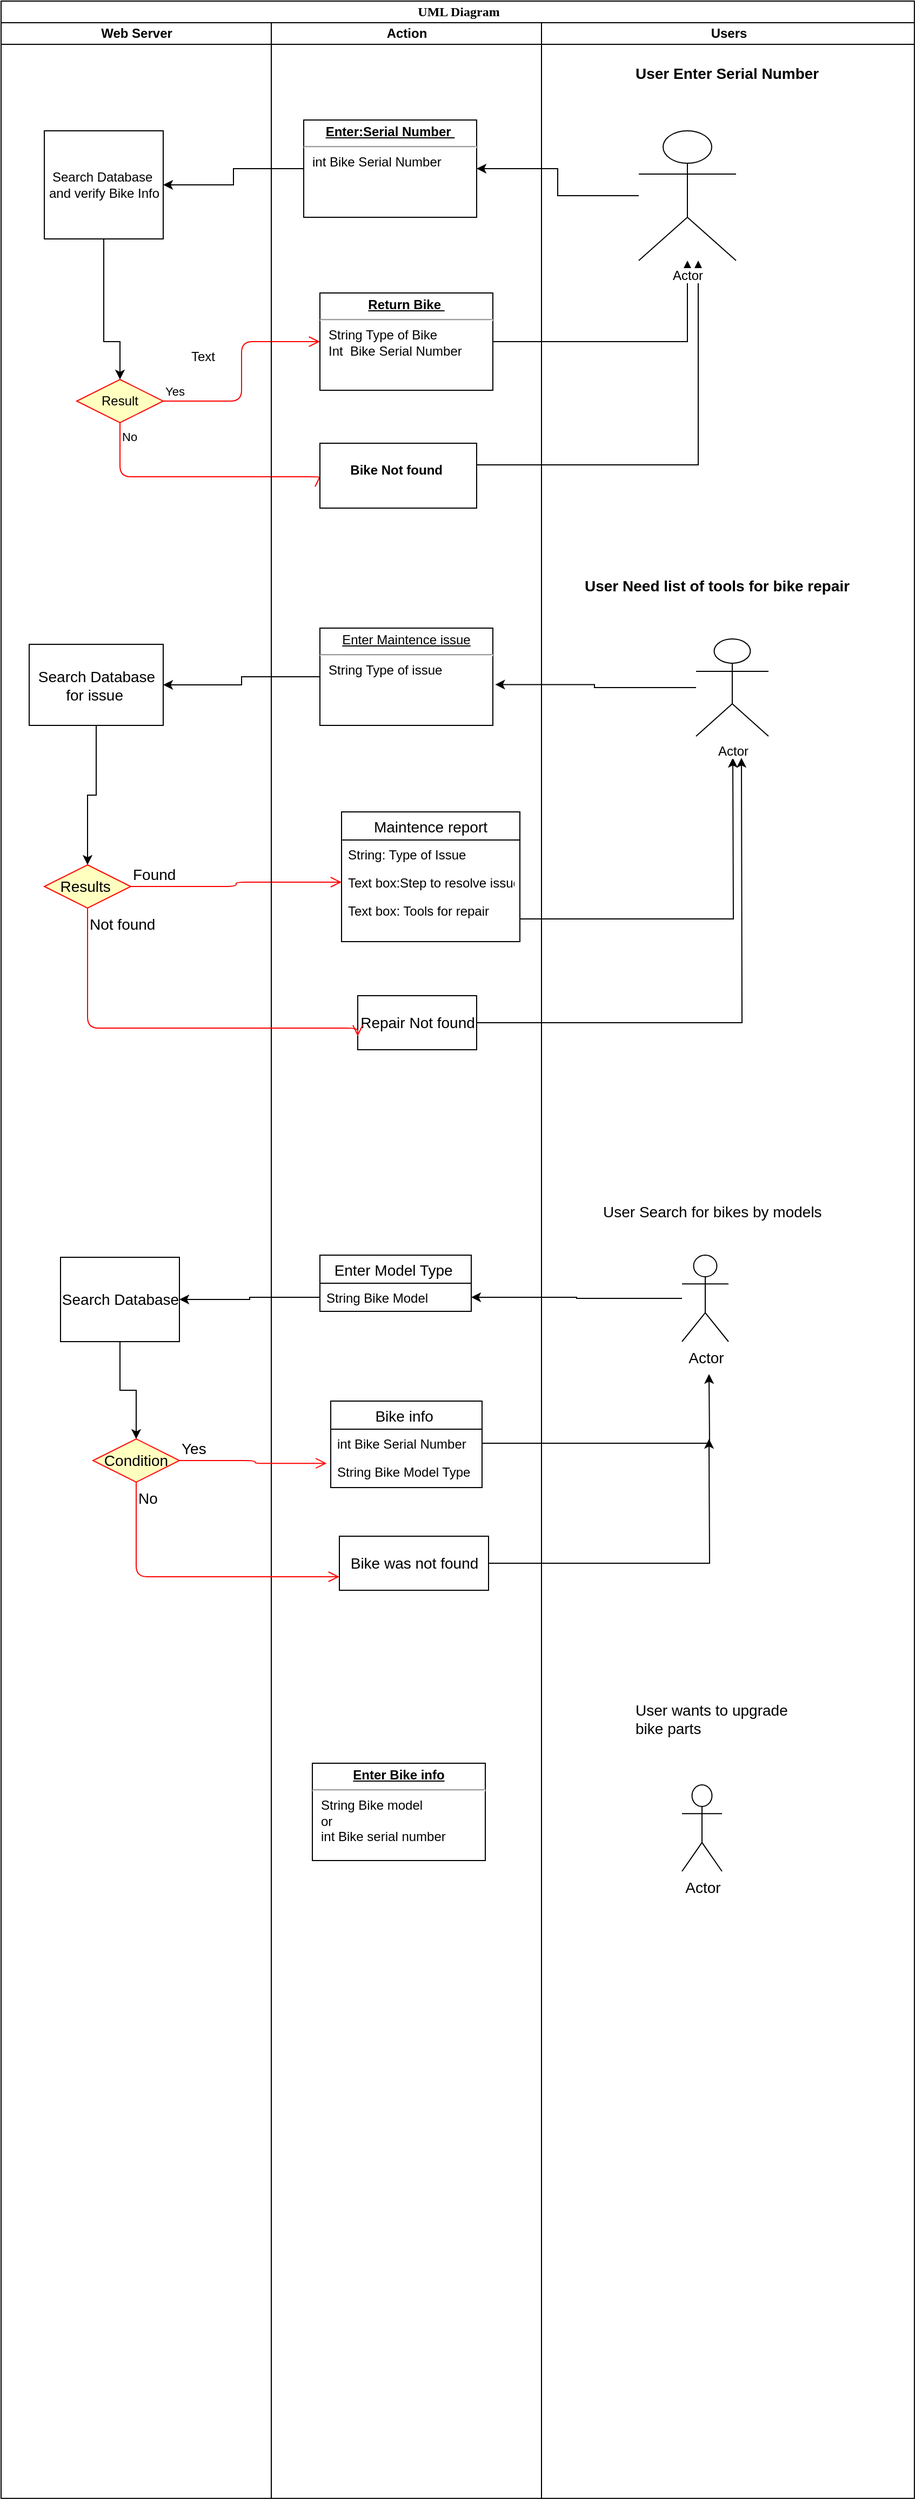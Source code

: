 <mxfile version="10.5.0" type="github"><diagram name="Page-1" id="0783ab3e-0a74-02c8-0abd-f7b4e66b4bec"><mxGraphModel dx="995" dy="582" grid="1" gridSize="10" guides="1" tooltips="1" connect="1" arrows="1" fold="1" page="1" pageScale="1" pageWidth="850" pageHeight="1100" background="#ffffff" math="0" shadow="0"><root><mxCell id="0"/><mxCell id="1" parent="0"/><mxCell id="1c1d494c118603dd-1" value="UML Diagram" style="swimlane;html=1;childLayout=stackLayout;startSize=20;rounded=0;shadow=0;comic=0;labelBackgroundColor=none;strokeColor=#000000;strokeWidth=1;fillColor=#ffffff;fontFamily=Verdana;fontSize=12;fontColor=#000000;align=center;" parent="1" vertex="1"><mxGeometry x="25" y="30" width="845" height="2310" as="geometry"/></mxCell><mxCell id="M19jZYQVw4O0VllqQNXt-19" style="edgeStyle=orthogonalEdgeStyle;rounded=0;orthogonalLoop=1;jettySize=auto;html=1;entryX=1;entryY=0.5;entryDx=0;entryDy=0;" edge="1" parent="1c1d494c118603dd-1" source="M19jZYQVw4O0VllqQNXt-10" target="M19jZYQVw4O0VllqQNXt-16"><mxGeometry relative="1" as="geometry"/></mxCell><mxCell id="M19jZYQVw4O0VllqQNXt-66" style="edgeStyle=orthogonalEdgeStyle;rounded=0;orthogonalLoop=1;jettySize=auto;html=1;entryX=1;entryY=0.5;entryDx=0;entryDy=0;" edge="1" parent="1c1d494c118603dd-1" source="M19jZYQVw4O0VllqQNXt-16" target="M19jZYQVw4O0VllqQNXt-8"><mxGeometry relative="1" as="geometry"/></mxCell><mxCell id="M19jZYQVw4O0VllqQNXt-71" style="edgeStyle=orthogonalEdgeStyle;rounded=0;orthogonalLoop=1;jettySize=auto;html=1;" edge="1" parent="1c1d494c118603dd-1" source="M19jZYQVw4O0VllqQNXt-68" target="M19jZYQVw4O0VllqQNXt-10"><mxGeometry relative="1" as="geometry"/></mxCell><mxCell id="M19jZYQVw4O0VllqQNXt-74" value="No" style="edgeStyle=orthogonalEdgeStyle;html=1;align=left;verticalAlign=top;endArrow=open;endSize=8;strokeColor=#ff0000;entryX=0;entryY=0.5;entryDx=0;entryDy=0;" edge="1" source="M19jZYQVw4O0VllqQNXt-72" parent="1c1d494c118603dd-1" target="M19jZYQVw4O0VllqQNXt-75"><mxGeometry x="-1" relative="1" as="geometry"><mxPoint x="110" y="490" as="targetPoint"/><Array as="points"><mxPoint x="110" y="440"/></Array></mxGeometry></mxCell><mxCell id="M19jZYQVw4O0VllqQNXt-77" style="edgeStyle=orthogonalEdgeStyle;rounded=0;orthogonalLoop=1;jettySize=auto;html=1;" edge="1" parent="1c1d494c118603dd-1" source="M19jZYQVw4O0VllqQNXt-75"><mxGeometry relative="1" as="geometry"><mxPoint x="645" y="240" as="targetPoint"/><Array as="points"><mxPoint x="645" y="429"/></Array></mxGeometry></mxCell><mxCell id="1c1d494c118603dd-2" value="Web Server" style="swimlane;html=1;startSize=20;" parent="1c1d494c118603dd-1" vertex="1"><mxGeometry y="20" width="250" height="2290" as="geometry"/></mxCell><mxCell id="M19jZYQVw4O0VllqQNXt-8" value="Search Database&amp;nbsp;&lt;br&gt;and verify Bike Info&lt;br&gt;" style="html=1;" vertex="1" parent="1c1d494c118603dd-2"><mxGeometry x="40" y="100" width="110" height="100" as="geometry"/></mxCell><mxCell id="M19jZYQVw4O0VllqQNXt-72" value="Result" style="rhombus;whiteSpace=wrap;html=1;fillColor=#ffffc0;strokeColor=#ff0000;" vertex="1" parent="1c1d494c118603dd-2"><mxGeometry x="70" y="330" width="80" height="40" as="geometry"/></mxCell><mxCell id="M19jZYQVw4O0VllqQNXt-69" style="edgeStyle=orthogonalEdgeStyle;rounded=0;orthogonalLoop=1;jettySize=auto;html=1;entryX=0.5;entryY=0;entryDx=0;entryDy=0;" edge="1" parent="1c1d494c118603dd-2" source="M19jZYQVw4O0VllqQNXt-8" target="M19jZYQVw4O0VllqQNXt-72"><mxGeometry relative="1" as="geometry"><mxPoint x="95" y="360" as="targetPoint"/><Array as="points"><mxPoint x="95" y="295"/><mxPoint x="110" y="295"/></Array></mxGeometry></mxCell><mxCell id="M19jZYQVw4O0VllqQNXt-101" style="edgeStyle=orthogonalEdgeStyle;rounded=0;orthogonalLoop=1;jettySize=auto;html=1;entryX=0.5;entryY=0;entryDx=0;entryDy=0;fontSize=14;" edge="1" parent="1c1d494c118603dd-2" source="M19jZYQVw4O0VllqQNXt-90" target="M19jZYQVw4O0VllqQNXt-98"><mxGeometry relative="1" as="geometry"/></mxCell><mxCell id="M19jZYQVw4O0VllqQNXt-90" value="Search Database&lt;br&gt;for issue&amp;nbsp;&lt;br&gt;" style="html=1;fontSize=14;" vertex="1" parent="1c1d494c118603dd-2"><mxGeometry x="26" y="575" width="124" height="75" as="geometry"/></mxCell><mxCell id="M19jZYQVw4O0VllqQNXt-98" value="Results&amp;nbsp;" style="rhombus;whiteSpace=wrap;html=1;fillColor=#ffffc0;strokeColor=#ff0000;fontSize=14;" vertex="1" parent="1c1d494c118603dd-2"><mxGeometry x="40" y="779" width="80" height="40" as="geometry"/></mxCell><mxCell id="M19jZYQVw4O0VllqQNXt-140" style="edgeStyle=orthogonalEdgeStyle;rounded=0;orthogonalLoop=1;jettySize=auto;html=1;entryX=0.5;entryY=0;entryDx=0;entryDy=0;fontSize=14;" edge="1" parent="1c1d494c118603dd-2" source="M19jZYQVw4O0VllqQNXt-126" target="M19jZYQVw4O0VllqQNXt-127"><mxGeometry relative="1" as="geometry"/></mxCell><mxCell id="M19jZYQVw4O0VllqQNXt-126" value="Search Database" style="html=1;fontSize=14;" vertex="1" parent="1c1d494c118603dd-2"><mxGeometry x="55" y="1142" width="110" height="78" as="geometry"/></mxCell><mxCell id="M19jZYQVw4O0VllqQNXt-127" value="Condition" style="rhombus;whiteSpace=wrap;html=1;fillColor=#ffffc0;strokeColor=#ff0000;fontSize=14;" vertex="1" parent="1c1d494c118603dd-2"><mxGeometry x="85" y="1310" width="80" height="40" as="geometry"/></mxCell><mxCell id="M19jZYQVw4O0VllqQNXt-73" value="Yes" style="edgeStyle=orthogonalEdgeStyle;html=1;align=left;verticalAlign=bottom;endArrow=open;endSize=8;strokeColor=#ff0000;entryX=0;entryY=0.5;entryDx=0;entryDy=0;exitX=1;exitY=0.5;exitDx=0;exitDy=0;" edge="1" source="M19jZYQVw4O0VllqQNXt-72" parent="1c1d494c118603dd-1" target="M19jZYQVw4O0VllqQNXt-68"><mxGeometry x="-1" relative="1" as="geometry"><mxPoint x="225" y="700" as="targetPoint"/><mxPoint x="165" y="362" as="sourcePoint"/></mxGeometry></mxCell><mxCell id="M19jZYQVw4O0VllqQNXt-96" style="edgeStyle=orthogonalEdgeStyle;rounded=0;orthogonalLoop=1;jettySize=auto;html=1;entryX=1.014;entryY=0.58;entryDx=0;entryDy=0;entryPerimeter=0;fontSize=14;" edge="1" parent="1c1d494c118603dd-1" source="M19jZYQVw4O0VllqQNXt-86" target="M19jZYQVw4O0VllqQNXt-88"><mxGeometry relative="1" as="geometry"/></mxCell><mxCell id="M19jZYQVw4O0VllqQNXt-97" style="edgeStyle=orthogonalEdgeStyle;rounded=0;orthogonalLoop=1;jettySize=auto;html=1;entryX=1;entryY=0.5;entryDx=0;entryDy=0;fontSize=14;" edge="1" parent="1c1d494c118603dd-1" source="M19jZYQVw4O0VllqQNXt-88" target="M19jZYQVw4O0VllqQNXt-90"><mxGeometry relative="1" as="geometry"/></mxCell><mxCell id="M19jZYQVw4O0VllqQNXt-99" value="Found&amp;nbsp;" style="edgeStyle=orthogonalEdgeStyle;html=1;align=left;verticalAlign=bottom;endArrow=open;endSize=8;strokeColor=#ff0000;fontSize=14;entryX=0;entryY=0.5;entryDx=0;entryDy=0;" edge="1" source="M19jZYQVw4O0VllqQNXt-98" parent="1c1d494c118603dd-1" target="M19jZYQVw4O0VllqQNXt-94"><mxGeometry x="-1" relative="1" as="geometry"><mxPoint x="220" y="819" as="targetPoint"/></mxGeometry></mxCell><mxCell id="M19jZYQVw4O0VllqQNXt-104" style="edgeStyle=orthogonalEdgeStyle;rounded=0;orthogonalLoop=1;jettySize=auto;html=1;fontSize=14;exitX=1;exitY=0.5;exitDx=0;exitDy=0;" edge="1" parent="1c1d494c118603dd-1" source="M19jZYQVw4O0VllqQNXt-95"><mxGeometry relative="1" as="geometry"><mxPoint x="677" y="700" as="targetPoint"/></mxGeometry></mxCell><mxCell id="1c1d494c118603dd-3" value="Action" style="swimlane;html=1;startSize=20;" parent="1c1d494c118603dd-1" vertex="1"><mxGeometry x="250" y="20" width="250" height="2290" as="geometry"/></mxCell><mxCell id="M19jZYQVw4O0VllqQNXt-16" value="&lt;p style=&quot;margin: 0px ; margin-top: 4px ; text-align: center ; text-decoration: underline&quot;&gt;&lt;b&gt;Enter:Serial Number&amp;nbsp;&lt;/b&gt;&lt;/p&gt;&lt;hr&gt;&lt;p style=&quot;margin: 0px ; margin-left: 8px&quot;&gt;&lt;span&gt;int Bike Serial Number&lt;/span&gt;&lt;br&gt;&lt;/p&gt;" style="verticalAlign=top;align=left;overflow=fill;fontSize=12;fontFamily=Helvetica;html=1;" vertex="1" parent="1c1d494c118603dd-3"><mxGeometry x="30" y="90" width="160" height="90" as="geometry"/></mxCell><mxCell id="M19jZYQVw4O0VllqQNXt-68" value="&lt;p style=&quot;margin: 0px ; margin-top: 4px ; text-align: center ; text-decoration: underline&quot;&gt;&lt;b&gt;Return Bike&amp;nbsp;&lt;/b&gt;&lt;/p&gt;&lt;hr&gt;&lt;p style=&quot;margin: 0px ; margin-left: 8px&quot;&gt;String Type of Bike&amp;nbsp;&lt;br&gt;Int&amp;nbsp; Bike Serial Number&amp;nbsp;&amp;nbsp;&lt;br&gt;&lt;br&gt;&lt;/p&gt;" style="verticalAlign=top;align=left;overflow=fill;fontSize=12;fontFamily=Helvetica;html=1;" vertex="1" parent="1c1d494c118603dd-3"><mxGeometry x="45" y="250" width="160" height="90" as="geometry"/></mxCell><mxCell id="M19jZYQVw4O0VllqQNXt-75" value="&lt;p style=&quot;margin: 0px ; margin-top: 4px ; text-align: center&quot;&gt;&lt;br&gt;&lt;b&gt;Bike Not found&amp;nbsp;&lt;/b&gt;&lt;/p&gt;" style="verticalAlign=top;align=left;overflow=fill;fontSize=12;fontFamily=Helvetica;html=1;" vertex="1" parent="1c1d494c118603dd-3"><mxGeometry x="45" y="389" width="145" height="60" as="geometry"/></mxCell><mxCell id="M19jZYQVw4O0VllqQNXt-88" value="&lt;p style=&quot;margin: 0px ; margin-top: 4px ; text-align: center ; text-decoration: underline&quot;&gt;Enter Maintence issue&lt;/p&gt;&lt;hr&gt;&lt;p style=&quot;margin: 0px ; margin-left: 8px&quot;&gt;String Type of issue&lt;br&gt;&lt;br&gt;&lt;/p&gt;" style="verticalAlign=top;align=left;overflow=fill;fontSize=12;fontFamily=Helvetica;html=1;" vertex="1" parent="1c1d494c118603dd-3"><mxGeometry x="45" y="560" width="160" height="90" as="geometry"/></mxCell><mxCell id="M19jZYQVw4O0VllqQNXt-92" value="Maintence report" style="swimlane;fontStyle=0;childLayout=stackLayout;horizontal=1;startSize=26;fillColor=none;horizontalStack=0;resizeParent=1;resizeParentMax=0;resizeLast=0;collapsible=1;marginBottom=0;fontSize=14;" vertex="1" parent="1c1d494c118603dd-3"><mxGeometry x="65" y="730" width="165" height="120" as="geometry"/></mxCell><mxCell id="M19jZYQVw4O0VllqQNXt-93" value="String: Type of Issue " style="text;strokeColor=none;fillColor=none;align=left;verticalAlign=top;spacingLeft=4;spacingRight=4;overflow=hidden;rotatable=0;points=[[0,0.5],[1,0.5]];portConstraint=eastwest;" vertex="1" parent="M19jZYQVw4O0VllqQNXt-92"><mxGeometry y="26" width="165" height="26" as="geometry"/></mxCell><mxCell id="M19jZYQVw4O0VllqQNXt-94" value="Text box:Step to resolve issue" style="text;strokeColor=none;fillColor=none;align=left;verticalAlign=top;spacingLeft=4;spacingRight=4;overflow=hidden;rotatable=0;points=[[0,0.5],[1,0.5]];portConstraint=eastwest;" vertex="1" parent="M19jZYQVw4O0VllqQNXt-92"><mxGeometry y="52" width="165" height="26" as="geometry"/></mxCell><mxCell id="M19jZYQVw4O0VllqQNXt-95" value="Text box: Tools for repair" style="text;strokeColor=none;fillColor=none;align=left;verticalAlign=top;spacingLeft=4;spacingRight=4;overflow=hidden;rotatable=0;points=[[0,0.5],[1,0.5]];portConstraint=eastwest;" vertex="1" parent="M19jZYQVw4O0VllqQNXt-92"><mxGeometry y="78" width="165" height="42" as="geometry"/></mxCell><mxCell id="M19jZYQVw4O0VllqQNXt-108" value="Repair Not found" style="html=1;fontSize=14;" vertex="1" parent="1c1d494c118603dd-3"><mxGeometry x="80" y="900" width="110" height="50" as="geometry"/></mxCell><mxCell id="M19jZYQVw4O0VllqQNXt-122" value="Enter Model Type " style="swimlane;fontStyle=0;childLayout=stackLayout;horizontal=1;startSize=26;fillColor=none;horizontalStack=0;resizeParent=1;resizeParentMax=0;resizeLast=0;collapsible=1;marginBottom=0;fontSize=14;" vertex="1" parent="1c1d494c118603dd-3"><mxGeometry x="45" y="1140" width="140" height="52" as="geometry"/></mxCell><mxCell id="M19jZYQVw4O0VllqQNXt-123" value="String Bike Model " style="text;strokeColor=none;fillColor=none;align=left;verticalAlign=top;spacingLeft=4;spacingRight=4;overflow=hidden;rotatable=0;points=[[0,0.5],[1,0.5]];portConstraint=eastwest;" vertex="1" parent="M19jZYQVw4O0VllqQNXt-122"><mxGeometry y="26" width="140" height="26" as="geometry"/></mxCell><mxCell id="M19jZYQVw4O0VllqQNXt-133" value="Bike info " style="swimlane;fontStyle=0;childLayout=stackLayout;horizontal=1;startSize=26;fillColor=none;horizontalStack=0;resizeParent=1;resizeParentMax=0;resizeLast=0;collapsible=1;marginBottom=0;fontSize=14;" vertex="1" parent="1c1d494c118603dd-3"><mxGeometry x="55" y="1275" width="140" height="80" as="geometry"/></mxCell><mxCell id="M19jZYQVw4O0VllqQNXt-134" value="int Bike Serial Number" style="text;strokeColor=none;fillColor=none;align=left;verticalAlign=top;spacingLeft=4;spacingRight=4;overflow=hidden;rotatable=0;points=[[0,0.5],[1,0.5]];portConstraint=eastwest;" vertex="1" parent="M19jZYQVw4O0VllqQNXt-133"><mxGeometry y="26" width="140" height="26" as="geometry"/></mxCell><mxCell id="M19jZYQVw4O0VllqQNXt-135" value="String Bike Model Type" style="text;strokeColor=none;fillColor=none;align=left;verticalAlign=top;spacingLeft=4;spacingRight=4;overflow=hidden;rotatable=0;points=[[0,0.5],[1,0.5]];portConstraint=eastwest;" vertex="1" parent="M19jZYQVw4O0VllqQNXt-133"><mxGeometry y="52" width="140" height="28" as="geometry"/></mxCell><mxCell id="M19jZYQVw4O0VllqQNXt-138" value="Bike was not found" style="html=1;fontSize=14;" vertex="1" parent="1c1d494c118603dd-3"><mxGeometry x="63" y="1400" width="138" height="50" as="geometry"/></mxCell><mxCell id="M19jZYQVw4O0VllqQNXt-148" value="&lt;p style=&quot;margin: 0px ; margin-top: 4px ; text-align: center ; text-decoration: underline&quot;&gt;&lt;b&gt;Enter Bike info&lt;/b&gt;&lt;/p&gt;&lt;hr&gt;&lt;p style=&quot;margin: 0px ; margin-left: 8px&quot;&gt;String Bike model&amp;nbsp;&lt;/p&gt;&lt;p style=&quot;margin: 0px ; margin-left: 8px&quot;&gt;or&lt;br&gt;int Bike serial number&lt;/p&gt;" style="verticalAlign=top;align=left;overflow=fill;fontSize=12;fontFamily=Helvetica;html=1;" vertex="1" parent="1c1d494c118603dd-3"><mxGeometry x="38" y="1610" width="160" height="90" as="geometry"/></mxCell><mxCell id="1c1d494c118603dd-4" value="Users" style="swimlane;html=1;startSize=20;" parent="1c1d494c118603dd-1" vertex="1"><mxGeometry x="500" y="20" width="345" height="2290" as="geometry"/></mxCell><mxCell id="M19jZYQVw4O0VllqQNXt-10" value="Actor" style="shape=umlActor;verticalLabelPosition=bottom;labelBackgroundColor=#ffffff;verticalAlign=top;html=1;" vertex="1" parent="1c1d494c118603dd-4"><mxGeometry x="90" y="100" width="90" height="120" as="geometry"/></mxCell><mxCell id="M19jZYQVw4O0VllqQNXt-84" value="User Enter Serial Number&amp;nbsp;" style="text;html=1;resizable=0;points=[];autosize=1;align=left;verticalAlign=top;spacingTop=-4;fontStyle=1;fontSize=14;" vertex="1" parent="1c1d494c118603dd-4"><mxGeometry x="85" y="36" width="160" height="20" as="geometry"/></mxCell><mxCell id="M19jZYQVw4O0VllqQNXt-78" value="User Need list of tools for bike repair&amp;nbsp;" style="text;html=1;resizable=0;points=[];autosize=1;align=left;verticalAlign=top;spacingTop=-4;fontStyle=1;fontSize=14;" vertex="1" parent="1c1d494c118603dd-4"><mxGeometry x="38" y="510" width="210" height="20" as="geometry"/></mxCell><mxCell id="M19jZYQVw4O0VllqQNXt-86" value="Actor" style="shape=umlActor;verticalLabelPosition=bottom;labelBackgroundColor=#ffffff;verticalAlign=top;html=1;" vertex="1" parent="1c1d494c118603dd-4"><mxGeometry x="143" y="570" width="67" height="90" as="geometry"/></mxCell><mxCell id="M19jZYQVw4O0VllqQNXt-118" value="User Search for bikes by models" style="text;html=1;resizable=0;points=[];autosize=1;align=left;verticalAlign=top;spacingTop=-4;fontSize=14;" vertex="1" parent="1c1d494c118603dd-4"><mxGeometry x="55" y="1089" width="220" height="20" as="geometry"/></mxCell><mxCell id="M19jZYQVw4O0VllqQNXt-120" value="Actor" style="shape=umlActor;verticalLabelPosition=bottom;labelBackgroundColor=#ffffff;verticalAlign=top;html=1;fontSize=14;" vertex="1" parent="1c1d494c118603dd-4"><mxGeometry x="130" y="1140" width="43" height="80" as="geometry"/></mxCell><mxCell id="M19jZYQVw4O0VllqQNXt-145" value="User wants to upgrade&amp;nbsp;&lt;br&gt;bike parts&amp;nbsp;&lt;br&gt;" style="text;html=1;resizable=0;points=[];autosize=1;align=left;verticalAlign=top;spacingTop=-4;fontSize=14;" vertex="1" parent="1c1d494c118603dd-4"><mxGeometry x="85" y="1550" width="160" height="40" as="geometry"/></mxCell><mxCell id="M19jZYQVw4O0VllqQNXt-147" value="Actor" style="shape=umlActor;verticalLabelPosition=bottom;labelBackgroundColor=#ffffff;verticalAlign=top;html=1;fontSize=14;" vertex="1" parent="1c1d494c118603dd-4"><mxGeometry x="130" y="1630" width="37" height="80" as="geometry"/></mxCell><mxCell id="M19jZYQVw4O0VllqQNXt-100" value="Not found" style="edgeStyle=orthogonalEdgeStyle;html=1;align=left;verticalAlign=top;endArrow=open;endSize=8;strokeColor=#ff0000;fontSize=14;entryX=0;entryY=0.75;entryDx=0;entryDy=0;" edge="1" source="M19jZYQVw4O0VllqQNXt-98" parent="1c1d494c118603dd-1" target="M19jZYQVw4O0VllqQNXt-108"><mxGeometry x="-1" relative="1" as="geometry"><mxPoint x="80" y="899" as="targetPoint"/><Array as="points"><mxPoint x="80" y="950"/><mxPoint x="330" y="950"/></Array></mxGeometry></mxCell><mxCell id="M19jZYQVw4O0VllqQNXt-128" value="Yes" style="edgeStyle=orthogonalEdgeStyle;html=1;align=left;verticalAlign=bottom;endArrow=open;endSize=8;strokeColor=#ff0000;fontSize=14;entryX=-0.027;entryY=0.2;entryDx=0;entryDy=0;entryPerimeter=0;" edge="1" source="M19jZYQVw4O0VllqQNXt-127" parent="1c1d494c118603dd-1" target="M19jZYQVw4O0VllqQNXt-135"><mxGeometry x="-1" relative="1" as="geometry"><mxPoint x="185" y="1640" as="targetPoint"/></mxGeometry></mxCell><mxCell id="M19jZYQVw4O0VllqQNXt-129" value="No" style="edgeStyle=orthogonalEdgeStyle;html=1;align=left;verticalAlign=top;endArrow=open;endSize=8;strokeColor=#ff0000;fontSize=14;entryX=0;entryY=0.75;entryDx=0;entryDy=0;" edge="1" source="M19jZYQVw4O0VllqQNXt-127" parent="1c1d494c118603dd-1" target="M19jZYQVw4O0VllqQNXt-138"><mxGeometry x="-1" relative="1" as="geometry"><mxPoint x="255" y="1500" as="targetPoint"/><Array as="points"><mxPoint x="125" y="1458"/></Array></mxGeometry></mxCell><mxCell id="M19jZYQVw4O0VllqQNXt-143" style="edgeStyle=orthogonalEdgeStyle;rounded=0;orthogonalLoop=1;jettySize=auto;html=1;entryX=1;entryY=0.5;entryDx=0;entryDy=0;fontSize=14;" edge="1" parent="1c1d494c118603dd-1" source="M19jZYQVw4O0VllqQNXt-120" target="M19jZYQVw4O0VllqQNXt-123"><mxGeometry relative="1" as="geometry"/></mxCell><mxCell id="M19jZYQVw4O0VllqQNXt-144" style="edgeStyle=orthogonalEdgeStyle;rounded=0;orthogonalLoop=1;jettySize=auto;html=1;entryX=1;entryY=0.5;entryDx=0;entryDy=0;fontSize=14;" edge="1" parent="1c1d494c118603dd-1" source="M19jZYQVw4O0VllqQNXt-123" target="M19jZYQVw4O0VllqQNXt-126"><mxGeometry relative="1" as="geometry"/></mxCell><mxCell id="M19jZYQVw4O0VllqQNXt-70" value="Text" style="text;html=1;resizable=0;points=[];autosize=1;align=left;verticalAlign=top;spacingTop=-4;" vertex="1" parent="1"><mxGeometry x="199" y="349" width="40" height="20" as="geometry"/></mxCell><mxCell id="M19jZYQVw4O0VllqQNXt-109" style="edgeStyle=orthogonalEdgeStyle;rounded=0;orthogonalLoop=1;jettySize=auto;html=1;fontSize=14;" edge="1" parent="1" source="M19jZYQVw4O0VllqQNXt-108"><mxGeometry relative="1" as="geometry"><mxPoint x="710" y="730" as="targetPoint"/></mxGeometry></mxCell><mxCell id="M19jZYQVw4O0VllqQNXt-141" style="edgeStyle=orthogonalEdgeStyle;rounded=0;orthogonalLoop=1;jettySize=auto;html=1;fontSize=14;" edge="1" parent="1" source="M19jZYQVw4O0VllqQNXt-134"><mxGeometry relative="1" as="geometry"><mxPoint x="680" y="1300" as="targetPoint"/></mxGeometry></mxCell><mxCell id="M19jZYQVw4O0VllqQNXt-142" style="edgeStyle=orthogonalEdgeStyle;rounded=0;orthogonalLoop=1;jettySize=auto;html=1;fontSize=14;" edge="1" parent="1" source="M19jZYQVw4O0VllqQNXt-138"><mxGeometry relative="1" as="geometry"><mxPoint x="680" y="1360" as="targetPoint"/></mxGeometry></mxCell></root></mxGraphModel></diagram></mxfile>